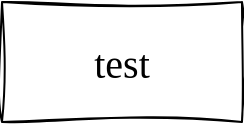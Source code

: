 <mxfile version="20.8.21" type="github">
  <diagram id="lo3dpBsUT98VKIOEG2Bf" name="Page-1">
    <mxGraphModel dx="842" dy="534" grid="1" gridSize="10" guides="1" tooltips="1" connect="1" arrows="1" fold="1" page="1" pageScale="1" pageWidth="827" pageHeight="1169" math="0" shadow="0">
      <root>
        <mxCell id="0" />
        <mxCell id="1" parent="0" />
        <mxCell id="gS-s1AukhJiRHsxtb8tl-1" value="&lt;font face=&quot;Verdana&quot; style=&quot;font-size: 20px;&quot;&gt;test&lt;/font&gt;" style="rounded=0;whiteSpace=wrap;html=1;shadow=0;glass=0;sketch=1;curveFitting=1;jiggle=2;" parent="1" vertex="1">
          <mxGeometry x="200" y="430" width="120" height="60" as="geometry" />
        </mxCell>
      </root>
    </mxGraphModel>
  </diagram>
</mxfile>
